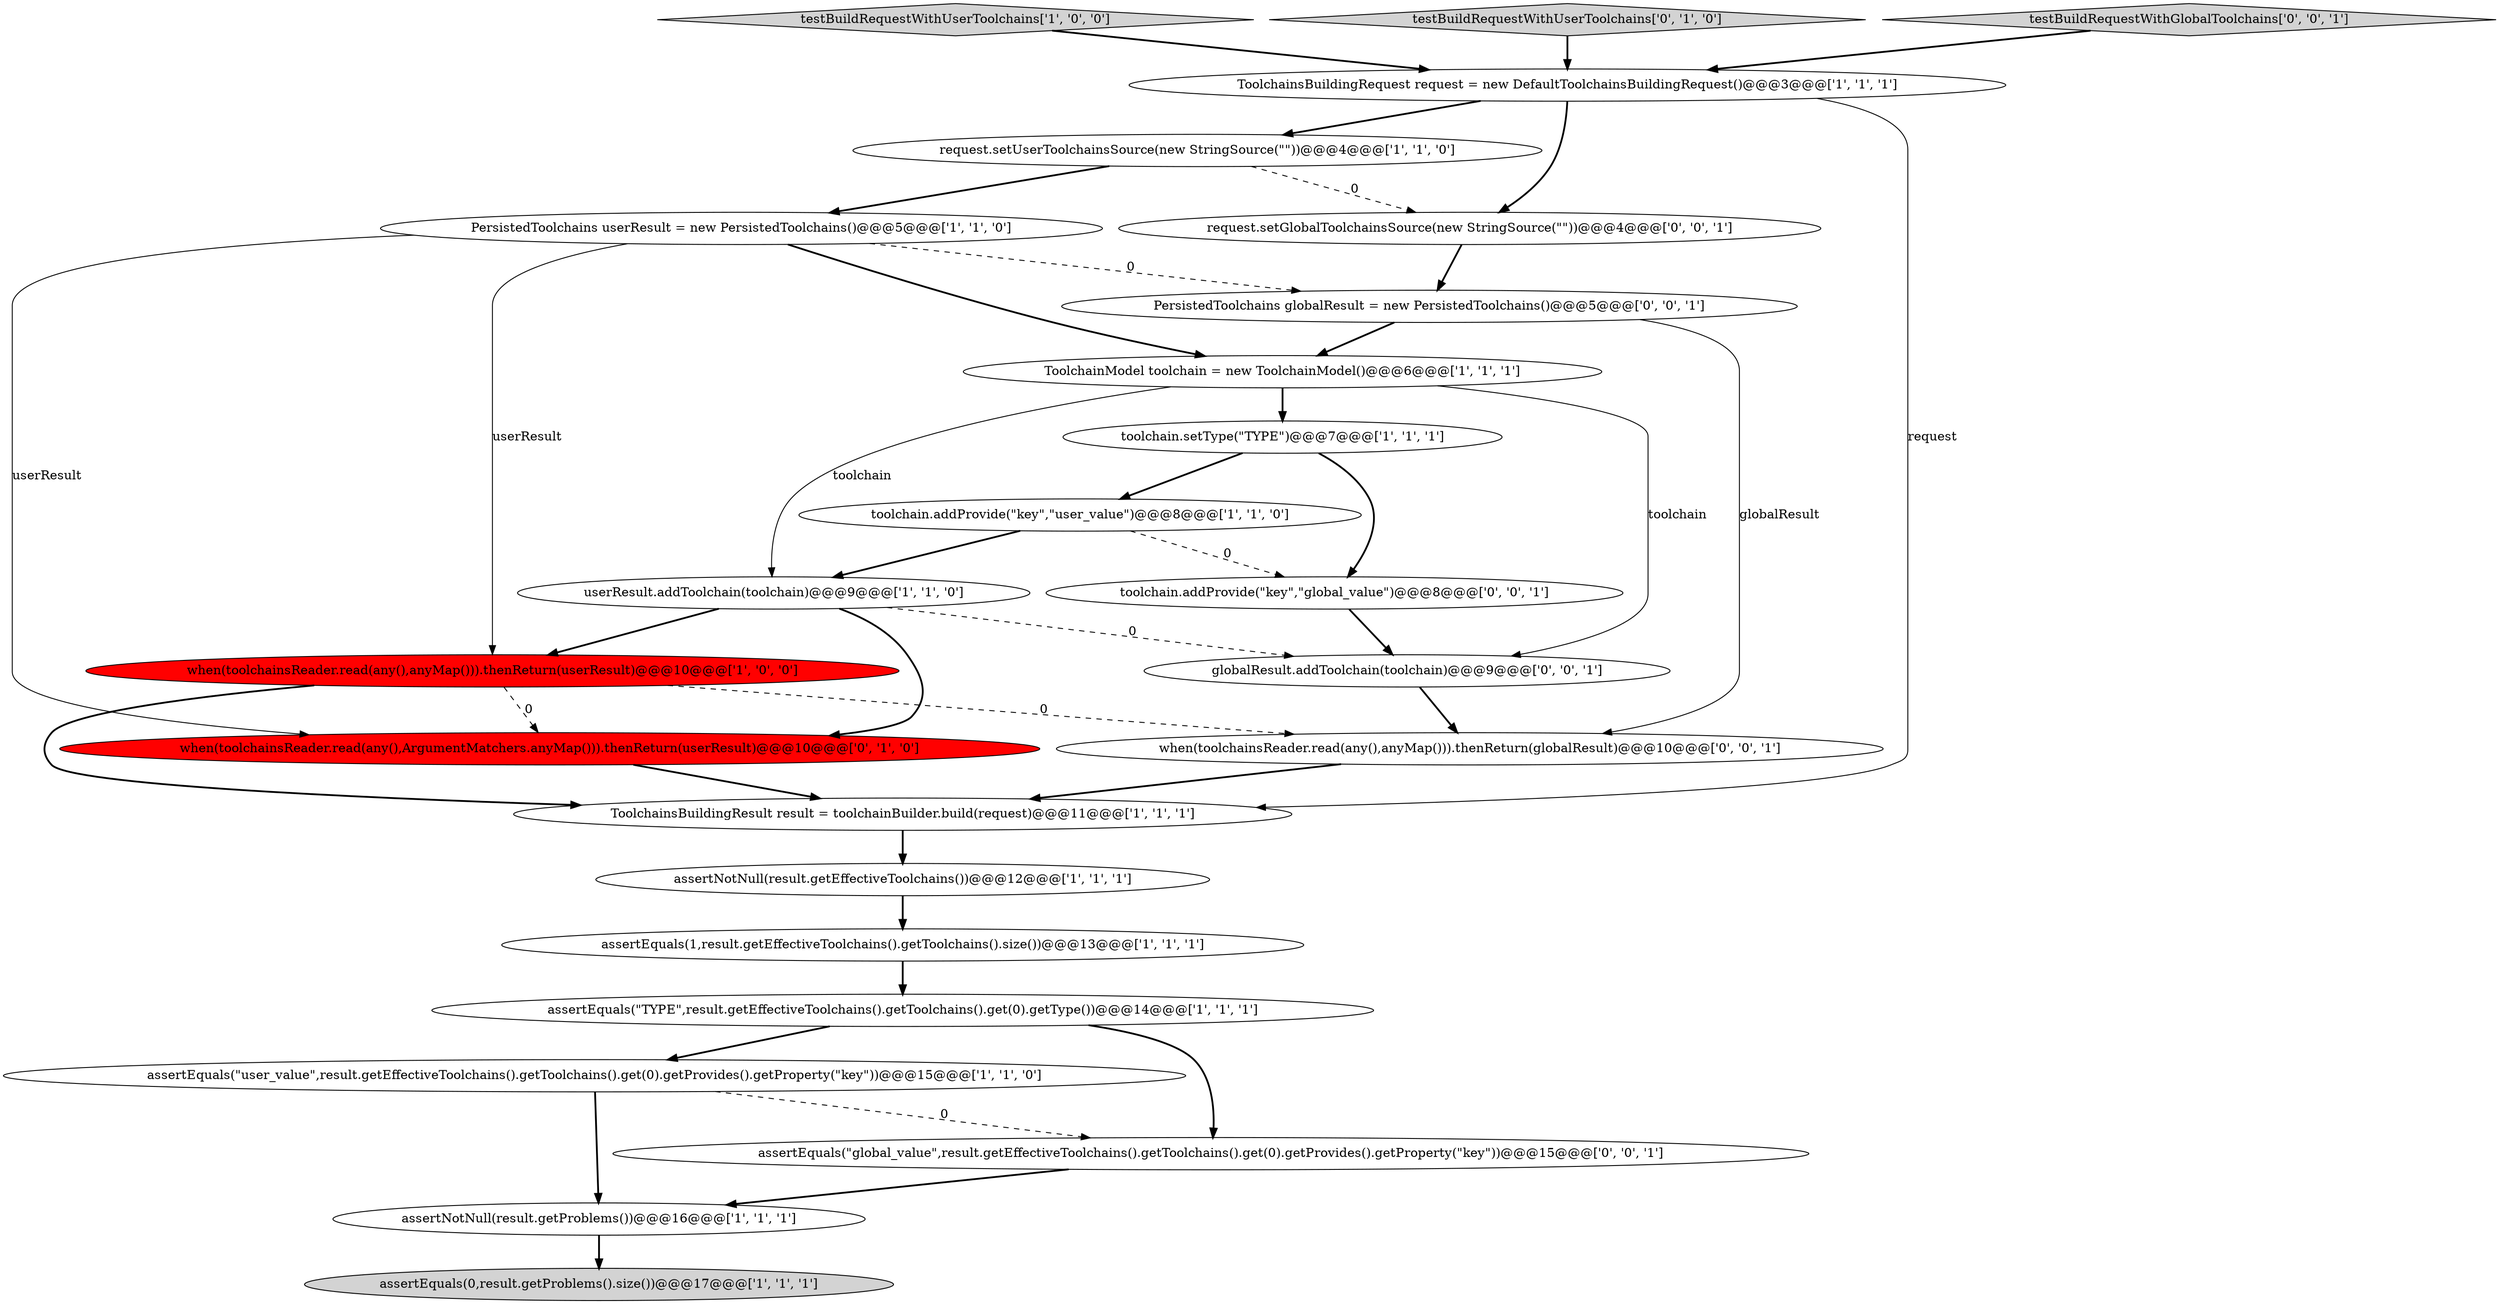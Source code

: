 digraph {
23 [style = filled, label = "globalResult.addToolchain(toolchain)@@@9@@@['0', '0', '1']", fillcolor = white, shape = ellipse image = "AAA0AAABBB3BBB"];
14 [style = filled, label = "testBuildRequestWithUserToolchains['1', '0', '0']", fillcolor = lightgray, shape = diamond image = "AAA0AAABBB1BBB"];
3 [style = filled, label = "assertEquals(\"TYPE\",result.getEffectiveToolchains().getToolchains().get(0).getType())@@@14@@@['1', '1', '1']", fillcolor = white, shape = ellipse image = "AAA0AAABBB1BBB"];
6 [style = filled, label = "toolchain.setType(\"TYPE\")@@@7@@@['1', '1', '1']", fillcolor = white, shape = ellipse image = "AAA0AAABBB1BBB"];
21 [style = filled, label = "toolchain.addProvide(\"key\",\"global_value\")@@@8@@@['0', '0', '1']", fillcolor = white, shape = ellipse image = "AAA0AAABBB3BBB"];
0 [style = filled, label = "assertEquals(\"user_value\",result.getEffectiveToolchains().getToolchains().get(0).getProvides().getProperty(\"key\"))@@@15@@@['1', '1', '0']", fillcolor = white, shape = ellipse image = "AAA0AAABBB1BBB"];
16 [style = filled, label = "testBuildRequestWithUserToolchains['0', '1', '0']", fillcolor = lightgray, shape = diamond image = "AAA0AAABBB2BBB"];
9 [style = filled, label = "assertNotNull(result.getProblems())@@@16@@@['1', '1', '1']", fillcolor = white, shape = ellipse image = "AAA0AAABBB1BBB"];
19 [style = filled, label = "PersistedToolchains globalResult = new PersistedToolchains()@@@5@@@['0', '0', '1']", fillcolor = white, shape = ellipse image = "AAA0AAABBB3BBB"];
12 [style = filled, label = "when(toolchainsReader.read(any(),anyMap())).thenReturn(userResult)@@@10@@@['1', '0', '0']", fillcolor = red, shape = ellipse image = "AAA1AAABBB1BBB"];
13 [style = filled, label = "ToolchainsBuildingRequest request = new DefaultToolchainsBuildingRequest()@@@3@@@['1', '1', '1']", fillcolor = white, shape = ellipse image = "AAA0AAABBB1BBB"];
2 [style = filled, label = "toolchain.addProvide(\"key\",\"user_value\")@@@8@@@['1', '1', '0']", fillcolor = white, shape = ellipse image = "AAA0AAABBB1BBB"];
18 [style = filled, label = "testBuildRequestWithGlobalToolchains['0', '0', '1']", fillcolor = lightgray, shape = diamond image = "AAA0AAABBB3BBB"];
24 [style = filled, label = "request.setGlobalToolchainsSource(new StringSource(\"\"))@@@4@@@['0', '0', '1']", fillcolor = white, shape = ellipse image = "AAA0AAABBB3BBB"];
5 [style = filled, label = "ToolchainModel toolchain = new ToolchainModel()@@@6@@@['1', '1', '1']", fillcolor = white, shape = ellipse image = "AAA0AAABBB1BBB"];
10 [style = filled, label = "request.setUserToolchainsSource(new StringSource(\"\"))@@@4@@@['1', '1', '0']", fillcolor = white, shape = ellipse image = "AAA0AAABBB1BBB"];
1 [style = filled, label = "assertEquals(0,result.getProblems().size())@@@17@@@['1', '1', '1']", fillcolor = lightgray, shape = ellipse image = "AAA0AAABBB1BBB"];
4 [style = filled, label = "userResult.addToolchain(toolchain)@@@9@@@['1', '1', '0']", fillcolor = white, shape = ellipse image = "AAA0AAABBB1BBB"];
8 [style = filled, label = "ToolchainsBuildingResult result = toolchainBuilder.build(request)@@@11@@@['1', '1', '1']", fillcolor = white, shape = ellipse image = "AAA0AAABBB1BBB"];
20 [style = filled, label = "assertEquals(\"global_value\",result.getEffectiveToolchains().getToolchains().get(0).getProvides().getProperty(\"key\"))@@@15@@@['0', '0', '1']", fillcolor = white, shape = ellipse image = "AAA0AAABBB3BBB"];
7 [style = filled, label = "assertEquals(1,result.getEffectiveToolchains().getToolchains().size())@@@13@@@['1', '1', '1']", fillcolor = white, shape = ellipse image = "AAA0AAABBB1BBB"];
11 [style = filled, label = "PersistedToolchains userResult = new PersistedToolchains()@@@5@@@['1', '1', '0']", fillcolor = white, shape = ellipse image = "AAA0AAABBB1BBB"];
22 [style = filled, label = "when(toolchainsReader.read(any(),anyMap())).thenReturn(globalResult)@@@10@@@['0', '0', '1']", fillcolor = white, shape = ellipse image = "AAA0AAABBB3BBB"];
17 [style = filled, label = "when(toolchainsReader.read(any(),ArgumentMatchers.anyMap())).thenReturn(userResult)@@@10@@@['0', '1', '0']", fillcolor = red, shape = ellipse image = "AAA1AAABBB2BBB"];
15 [style = filled, label = "assertNotNull(result.getEffectiveToolchains())@@@12@@@['1', '1', '1']", fillcolor = white, shape = ellipse image = "AAA0AAABBB1BBB"];
13->10 [style = bold, label=""];
17->8 [style = bold, label=""];
0->9 [style = bold, label=""];
16->13 [style = bold, label=""];
24->19 [style = bold, label=""];
8->15 [style = bold, label=""];
4->17 [style = bold, label=""];
15->7 [style = bold, label=""];
13->24 [style = bold, label=""];
20->9 [style = bold, label=""];
13->8 [style = solid, label="request"];
6->21 [style = bold, label=""];
11->17 [style = solid, label="userResult"];
12->17 [style = dashed, label="0"];
19->22 [style = solid, label="globalResult"];
0->20 [style = dashed, label="0"];
2->4 [style = bold, label=""];
7->3 [style = bold, label=""];
3->0 [style = bold, label=""];
6->2 [style = bold, label=""];
22->8 [style = bold, label=""];
19->5 [style = bold, label=""];
11->5 [style = bold, label=""];
3->20 [style = bold, label=""];
5->23 [style = solid, label="toolchain"];
23->22 [style = bold, label=""];
11->12 [style = solid, label="userResult"];
5->4 [style = solid, label="toolchain"];
5->6 [style = bold, label=""];
2->21 [style = dashed, label="0"];
11->19 [style = dashed, label="0"];
12->8 [style = bold, label=""];
12->22 [style = dashed, label="0"];
18->13 [style = bold, label=""];
4->12 [style = bold, label=""];
14->13 [style = bold, label=""];
9->1 [style = bold, label=""];
4->23 [style = dashed, label="0"];
21->23 [style = bold, label=""];
10->24 [style = dashed, label="0"];
10->11 [style = bold, label=""];
}
